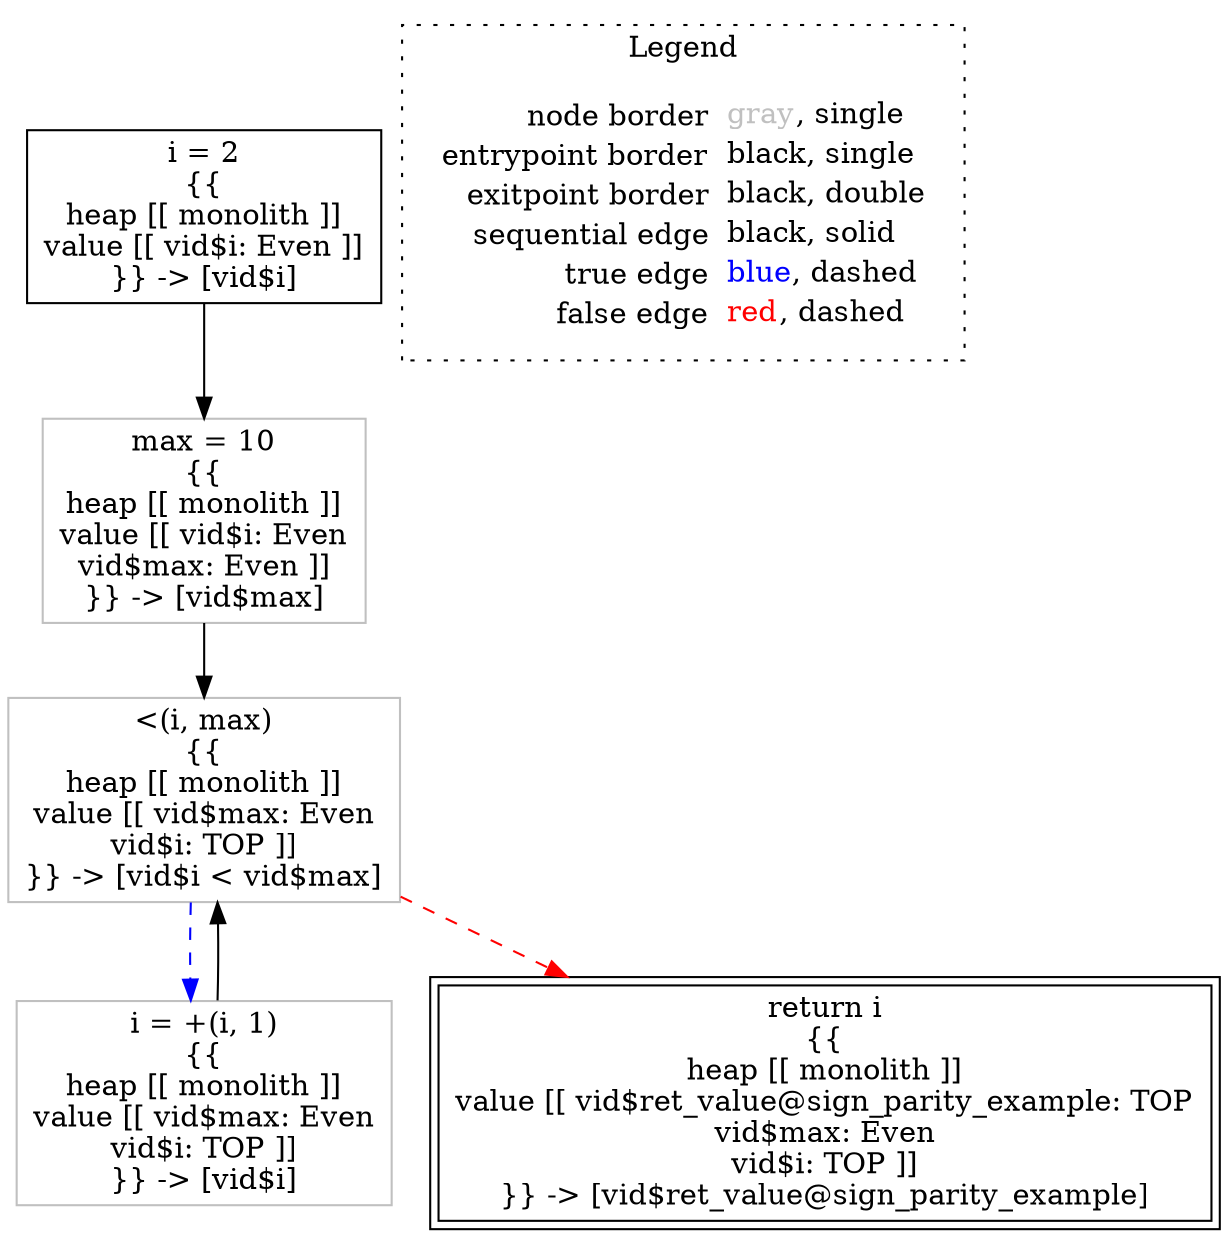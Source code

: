 digraph {
	"node0" [shape="rect",color="black",label=<i = 2<BR/>{{<BR/>heap [[ monolith ]]<BR/>value [[ vid$i: Even ]]<BR/>}} -&gt; [vid$i]>];
	"node1" [shape="rect",color="gray",label=<i = +(i, 1)<BR/>{{<BR/>heap [[ monolith ]]<BR/>value [[ vid$max: Even<BR/>vid$i: TOP ]]<BR/>}} -&gt; [vid$i]>];
	"node2" [shape="rect",color="black",peripheries="2",label=<return i<BR/>{{<BR/>heap [[ monolith ]]<BR/>value [[ vid$ret_value@sign_parity_example: TOP<BR/>vid$max: Even<BR/>vid$i: TOP ]]<BR/>}} -&gt; [vid$ret_value@sign_parity_example]>];
	"node3" [shape="rect",color="gray",label=<&lt;(i, max)<BR/>{{<BR/>heap [[ monolith ]]<BR/>value [[ vid$max: Even<BR/>vid$i: TOP ]]<BR/>}} -&gt; [vid$i &lt; vid$max]>];
	"node4" [shape="rect",color="gray",label=<max = 10<BR/>{{<BR/>heap [[ monolith ]]<BR/>value [[ vid$i: Even<BR/>vid$max: Even ]]<BR/>}} -&gt; [vid$max]>];
	"node1" -> "node3" [color="black"];
	"node3" -> "node1" [color="blue",style="dashed"];
	"node3" -> "node2" [color="red",style="dashed"];
	"node0" -> "node4" [color="black"];
	"node4" -> "node3" [color="black"];
subgraph cluster_legend {
	label="Legend";
	style=dotted;
	node [shape=plaintext];
	"legend" [label=<<table border="0" cellpadding="2" cellspacing="0" cellborder="0"><tr><td align="right">node border&nbsp;</td><td align="left"><font color="gray">gray</font>, single</td></tr><tr><td align="right">entrypoint border&nbsp;</td><td align="left"><font color="black">black</font>, single</td></tr><tr><td align="right">exitpoint border&nbsp;</td><td align="left"><font color="black">black</font>, double</td></tr><tr><td align="right">sequential edge&nbsp;</td><td align="left"><font color="black">black</font>, solid</td></tr><tr><td align="right">true edge&nbsp;</td><td align="left"><font color="blue">blue</font>, dashed</td></tr><tr><td align="right">false edge&nbsp;</td><td align="left"><font color="red">red</font>, dashed</td></tr></table>>];
}

}
